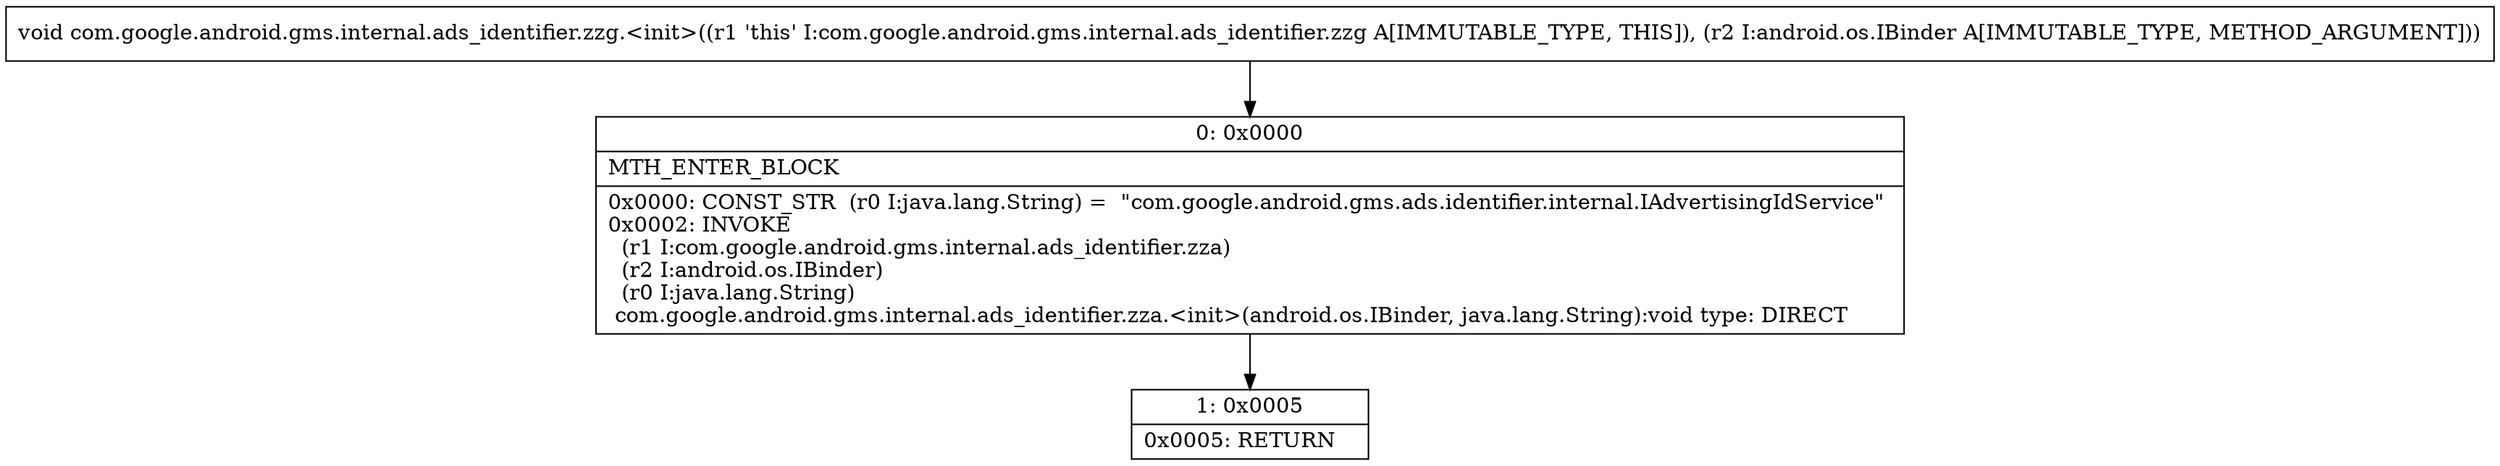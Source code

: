 digraph "CFG forcom.google.android.gms.internal.ads_identifier.zzg.\<init\>(Landroid\/os\/IBinder;)V" {
Node_0 [shape=record,label="{0\:\ 0x0000|MTH_ENTER_BLOCK\l|0x0000: CONST_STR  (r0 I:java.lang.String) =  \"com.google.android.gms.ads.identifier.internal.IAdvertisingIdService\" \l0x0002: INVOKE  \l  (r1 I:com.google.android.gms.internal.ads_identifier.zza)\l  (r2 I:android.os.IBinder)\l  (r0 I:java.lang.String)\l com.google.android.gms.internal.ads_identifier.zza.\<init\>(android.os.IBinder, java.lang.String):void type: DIRECT \l}"];
Node_1 [shape=record,label="{1\:\ 0x0005|0x0005: RETURN   \l}"];
MethodNode[shape=record,label="{void com.google.android.gms.internal.ads_identifier.zzg.\<init\>((r1 'this' I:com.google.android.gms.internal.ads_identifier.zzg A[IMMUTABLE_TYPE, THIS]), (r2 I:android.os.IBinder A[IMMUTABLE_TYPE, METHOD_ARGUMENT])) }"];
MethodNode -> Node_0;
Node_0 -> Node_1;
}

